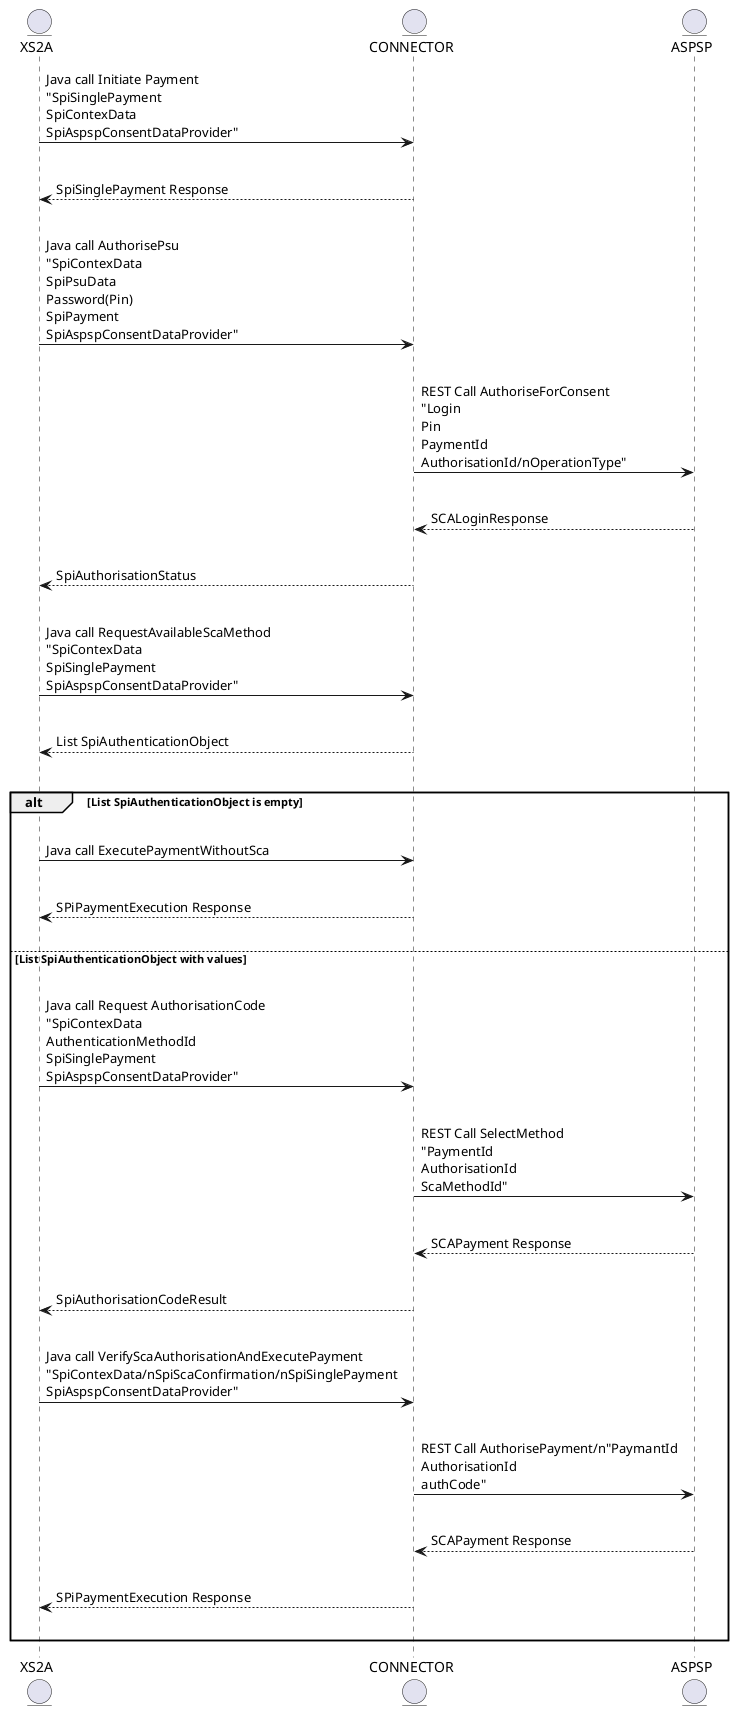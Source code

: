 @startuml
entity XS2A as xs2a
entity CONNECTOR as con
entity ASPSP as aspsp
xs2a->con: Java call Initiate Payment\n"SpiSinglePayment\nSpiContexData\nSpiAspspConsentDataProvider"
|||
con-->xs2a: SpiSinglePayment Response
|||
xs2a->con: Java call AuthorisePsu\n"SpiContexData\nSpiPsuData\nPassword(Pin)\nSpiPayment\nSpiAspspConsentDataProvider"
|||
con->aspsp: REST Call AuthoriseForConsent\n"Login\nPin\nPaymentId\nAuthorisationId/nOperationType"
|||
aspsp-->con: SCALoginResponse
|||
con-->xs2a: SpiAuthorisationStatus
|||
xs2a->con: Java call RequestAvailableScaMethod\n"SpiContexData\nSpiSinglePayment\nSpiAspspConsentDataProvider"
|||
con-->xs2a: List SpiAuthenticationObject
|||
alt List SpiAuthenticationObject is empty
|||
xs2a->con: Java call ExecutePaymentWithoutSca
|||
con-->xs2a: SPiPaymentExecution Response
|||
else List SpiAuthenticationObject with values
|||
xs2a->con: Java call Request AuthorisationCode\n"SpiContexData\nAuthenticationMethodId\nSpiSinglePayment\nSpiAspspConsentDataProvider"
|||
con->aspsp: REST Call SelectMethod\n"PaymentId\nAuthorisationId\nScaMethodId"
|||
aspsp-->con: SCAPayment Response
|||
con-->xs2a: SpiAuthorisationCodeResult
|||
xs2a->con: Java call VerifyScaAuthorisationAndExecutePayment\n"SpiContexData/nSpiScaConfirmation/nSpiSinglePayment\nSpiAspspConsentDataProvider"
|||
con->aspsp: REST Call AuthorisePayment/n"PaymantId\nAuthorisationId\nauthCode"
|||
aspsp-->con: SCAPayment Response
|||
con-->xs2a: SPiPaymentExecution Response
|||
end
@enduml

